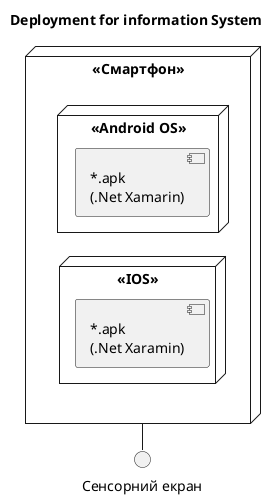@startuml uml2

title Deployment for information System

left to right direction

node "<< Смартфон >>" as sm {
  node "<< Android OS >>" {
    component [~*.apk\n(.Net Xamarin)]
  }
  node "<< IOS >>" {
    component [~*.apk\n(.Net Xarаmin)]
  }
}

interface "Сенсорний екран" as sn

sn - sm

@enduml
